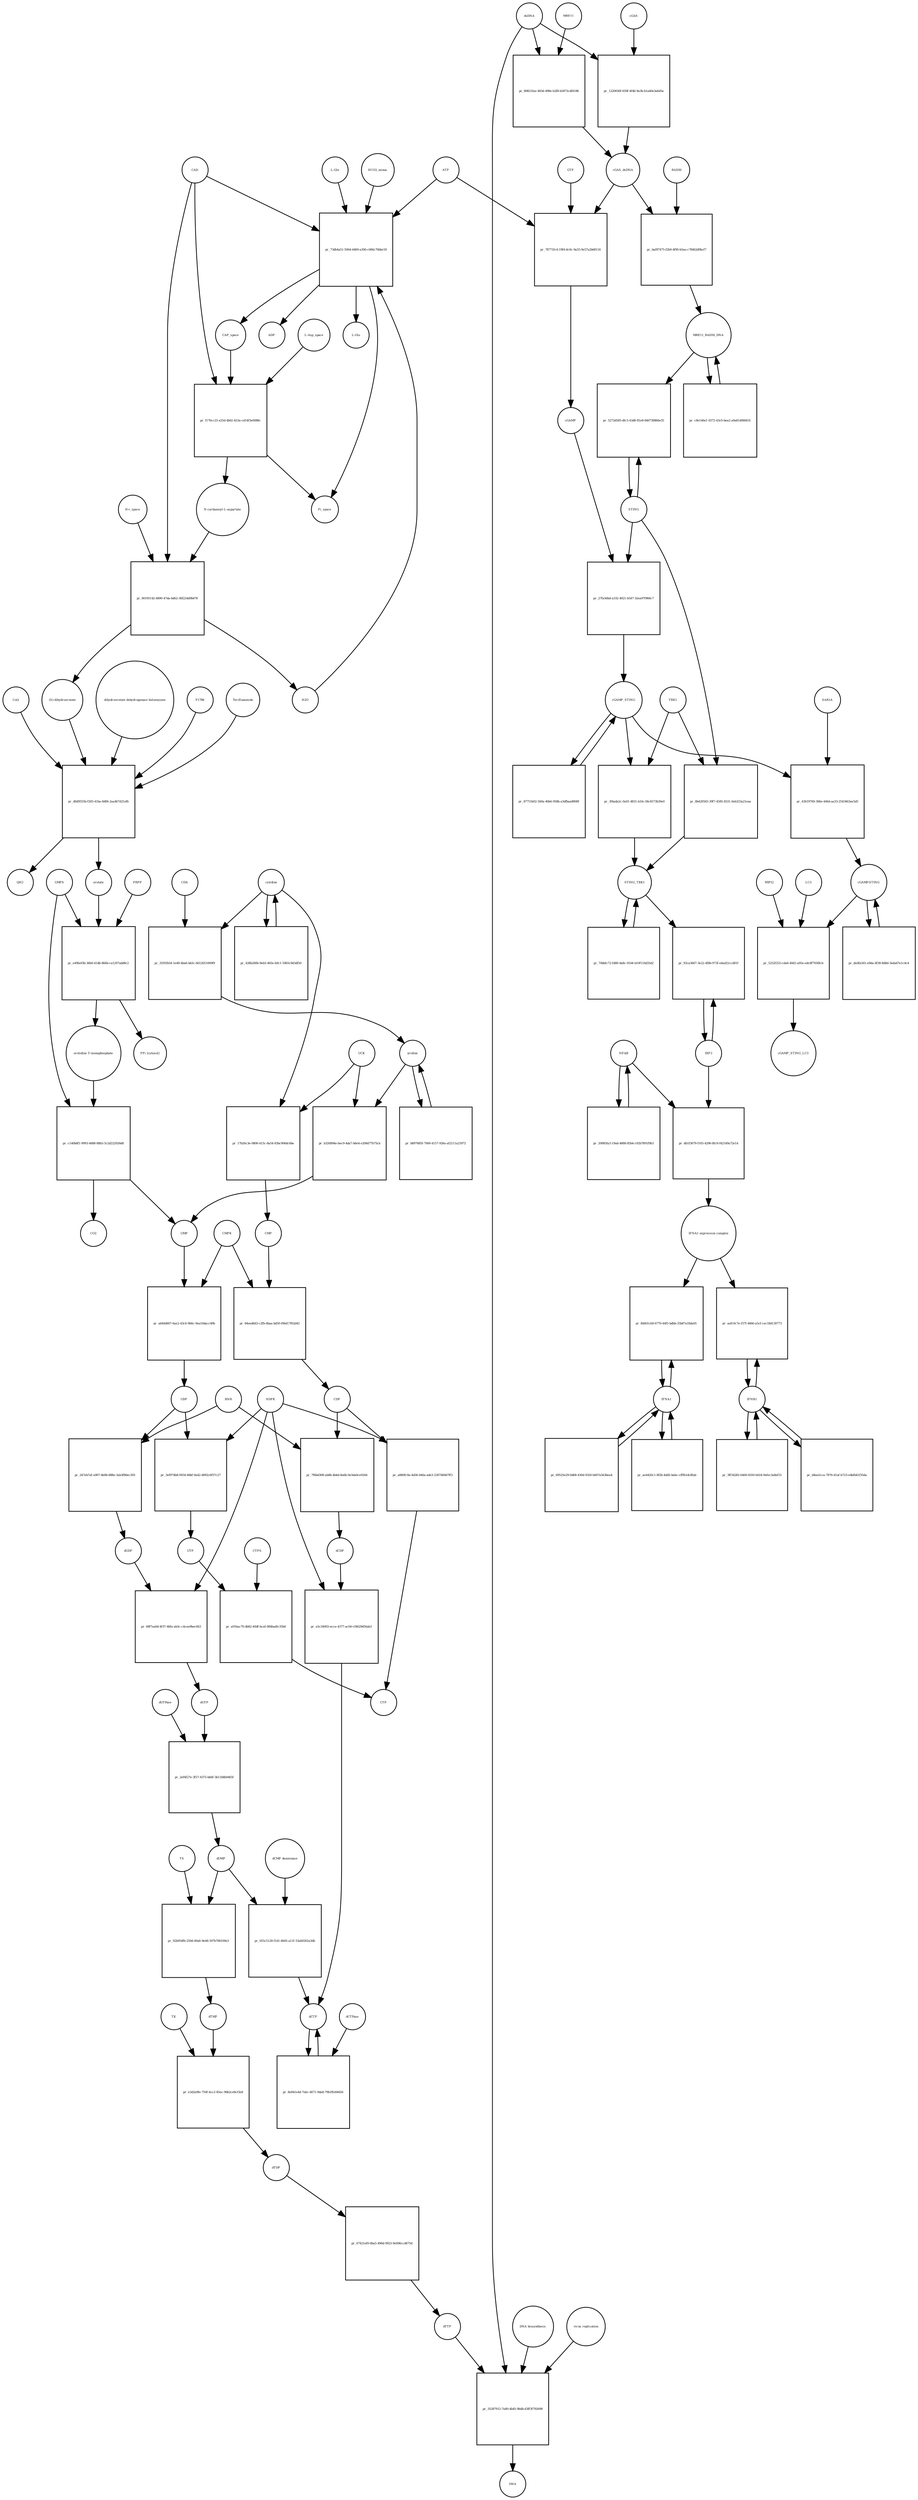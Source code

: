 strict digraph  {
"L-Gln" [annotation="", bipartite=0, cls="simple chemical", fontsize=4, label="L-Gln", shape=circle];
"pr_73db4a51-5064-4469-a300-c066c76bbc50" [annotation="", bipartite=1, cls=process, fontsize=4, label="pr_73db4a51-5064-4469-a300-c066c76bbc50", shape=square];
CAP_space [annotation="", bipartite=0, cls="simple chemical", fontsize=4, label=CAP_space, shape=circle];
CAD [annotation="", bipartite=0, cls=macromolecule, fontsize=4, label=CAD, shape=circle];
HCO3_minus [annotation="", bipartite=0, cls="simple chemical", fontsize=4, label=HCO3_minus, shape=circle];
H2O [annotation="", bipartite=0, cls="simple chemical", fontsize=4, label=H2O, shape=circle];
ATP [annotation="", bipartite=0, cls="simple chemical", fontsize=4, label=ATP, shape=circle];
"L-Glu" [annotation="", bipartite=0, cls="simple chemical", fontsize=4, label="L-Glu", shape=circle];
ADP [annotation="", bipartite=0, cls="simple chemical", fontsize=4, label=ADP, shape=circle];
Pi_space [annotation="", bipartite=0, cls="simple chemical", fontsize=4, label=Pi_space, shape=circle];
cytidine [annotation="", bipartite=0, cls="simple chemical", fontsize=4, label=cytidine, shape=circle];
"pr_3591fb54-1e48-4ba6-bb5c-6612651009f9" [annotation="", bipartite=1, cls=process, fontsize=4, label="pr_3591fb54-1e48-4ba6-bb5c-6612651009f9", shape=square];
uridine [annotation="", bipartite=0, cls="simple chemical", fontsize=4, label=uridine, shape=circle];
CDA [annotation="", bipartite=0, cls=macromolecule, fontsize=4, label=CDA, shape=circle];
"pr_b326894e-bec9-4da7-b6e4-e208d77b75cb" [annotation="", bipartite=1, cls=process, fontsize=4, label="pr_b326894e-bec9-4da7-b6e4-e208d77b75cb", shape=square];
UMP [annotation="", bipartite=0, cls="simple chemical", fontsize=4, label=UMP, shape=circle];
UCK [annotation="", bipartite=0, cls=macromolecule, fontsize=4, label=UCK, shape=circle];
"pr_17b26c3e-0806-415c-8a54-83bc906dc6be" [annotation="", bipartite=1, cls=process, fontsize=4, label="pr_17b26c3e-0806-415c-8a54-83bc906dc6be", shape=square];
CMP [annotation="", bipartite=0, cls="simple chemical", fontsize=4, label=CMP, shape=circle];
"pr_b897685f-7000-4157-926a-af2111a23972" [annotation="", bipartite=1, cls=process, fontsize=4, label="pr_b897685f-7000-4157-926a-af2111a23972", shape=square];
"pr_428b260b-9eb5-465e-b9c1-5965c9d3df50" [annotation="", bipartite=1, cls=process, fontsize=4, label="pr_428b260b-9eb5-465e-b9c1-5965c9d3df50", shape=square];
"pr_ab44d607-6ae2-43c6-9b6c-9ea16dacc49b" [annotation="", bipartite=1, cls=process, fontsize=4, label="pr_ab44d607-6ae2-43c6-9b6c-9ea16dacc49b", shape=square];
UDP [annotation="", bipartite=0, cls="simple chemical", fontsize=4, label=UDP, shape=circle];
CMPK [annotation="", bipartite=0, cls=macromolecule, fontsize=4, label=CMPK, shape=circle];
"pr_84eed6d3-c2fb-4baa-bd50-f66d17f62d42" [annotation="", bipartite=1, cls=process, fontsize=4, label="pr_84eed6d3-c2fb-4baa-bd50-f66d17f62d42", shape=square];
CDP [annotation="", bipartite=0, cls="simple chemical", fontsize=4, label=CDP, shape=circle];
"pr_3ef974b8-0934-46bf-9a42-d992c6f57c27" [annotation="", bipartite=1, cls=process, fontsize=4, label="pr_3ef974b8-0934-46bf-9a42-d992c6f57c27", shape=square];
UTP [annotation="", bipartite=0, cls="simple chemical", fontsize=4, label=UTP, shape=circle];
NDPK [annotation="", bipartite=0, cls=macromolecule, fontsize=4, label=NDPK, shape=circle];
"pr_a880fc9a-4d36-446a-ade3-230748467ff3" [annotation="", bipartite=1, cls=process, fontsize=4, label="pr_a880fc9a-4d36-446a-ade3-230748467ff3", shape=square];
CTP [annotation="", bipartite=0, cls="simple chemical", fontsize=4, label=CTP, shape=circle];
"pr_a91bac70-db82-40df-bcaf-084ba4fc35b6" [annotation="", bipartite=1, cls=process, fontsize=4, label="pr_a91bac70-db82-40df-bcaf-084ba4fc35b6", shape=square];
CTPS [annotation="", bipartite=0, cls=macromolecule, fontsize=4, label=CTPS, shape=circle];
"pr_247eb7af-a907-4b9b-888e-3ab3f86ec393" [annotation="", bipartite=1, cls=process, fontsize=4, label="pr_247eb7af-a907-4b9b-888e-3ab3f86ec393", shape=square];
dUDP [annotation="", bipartite=0, cls="simple chemical", fontsize=4, label=dUDP, shape=circle];
RNR [annotation="", bipartite=0, cls=macromolecule, fontsize=4, label=RNR, shape=circle];
"pr_68f7aa0d-4f37-46fa-ab3c-c4cea9bec663" [annotation="", bipartite=1, cls=process, fontsize=4, label="pr_68f7aa0d-4f37-46fa-ab3c-c4cea9bec663", shape=square];
dUTP [annotation="", bipartite=0, cls="simple chemical", fontsize=4, label=dUTP, shape=circle];
dCDP [annotation="", bipartite=0, cls="simple chemical", fontsize=4, label=dCDP, shape=circle];
"pr_a5c34003-ecce-4377-ac04-cf4629d56ab3" [annotation="", bipartite=1, cls=process, fontsize=4, label="pr_a5c34003-ecce-4377-ac04-cf4629d56ab3", shape=square];
dCTP [annotation="", bipartite=0, cls="simple chemical", fontsize=4, label=dCTP, shape=circle];
"pr_7f6bd308-ab8b-4b4d-8a6b-0e3da0ce9244" [annotation="", bipartite=1, cls=process, fontsize=4, label="pr_7f6bd308-ab8b-4b4d-8a6b-0e3da0ce9244", shape=square];
"pr_2ef6f27e-3f57-4375-bb6f-3b11b8b0465f" [annotation="", bipartite=1, cls=process, fontsize=4, label="pr_2ef6f27e-3f57-4375-bb6f-3b11b8b0465f", shape=square];
dUMP [annotation="", bipartite=0, cls="simple chemical", fontsize=4, label=dUMP, shape=circle];
dUTPase [annotation="", bipartite=0, cls=macromolecule, fontsize=4, label=dUTPase, shape=circle];
"pr_8e841e4d-7ebc-4671-9da8-79b1ffe84656" [annotation="", bipartite=1, cls=process, fontsize=4, label="pr_8e841e4d-7ebc-4671-9da8-79b1ffe84656", shape=square];
dCTPase [annotation="", bipartite=0, cls=macromolecule, fontsize=4, label=dCTPase, shape=circle];
"pr_055c5128-f1d1-4b05-a11f-33a60202a3db" [annotation="", bipartite=1, cls=process, fontsize=4, label="pr_055c5128-f1d1-4b05-a11f-33a60202a3db", shape=square];
"dCMP deaminase" [annotation="", bipartite=0, cls=macromolecule, fontsize=4, label="dCMP deaminase", shape=circle];
"pr_92b954fb-259d-49a6-9e48-597b786109e3" [annotation="", bipartite=1, cls=process, fontsize=4, label="pr_92b954fb-259d-49a6-9e48-597b786109e3", shape=square];
dTMP [annotation="", bipartite=0, cls="simple chemical", fontsize=4, label=dTMP, shape=circle];
TS [annotation="", bipartite=0, cls=macromolecule, fontsize=4, label=TS, shape=circle];
"pr_e3d2a9fe-750f-4cc2-85ec-96b2ce8cf3e8" [annotation="", bipartite=1, cls=process, fontsize=4, label="pr_e3d2a9fe-750f-4cc2-85ec-96b2ce8cf3e8", shape=square];
dTDP [annotation="", bipartite=0, cls="simple chemical", fontsize=4, label=dTDP, shape=circle];
TK [annotation="", bipartite=0, cls=macromolecule, fontsize=4, label=TK, shape=circle];
"pr_67421ef0-6ba5-496d-9923-9e006ccd675d" [annotation="", bipartite=1, cls=process, fontsize=4, label="pr_67421ef0-6ba5-496d-9923-9e006ccd675d", shape=square];
dTTP [annotation="", bipartite=0, cls="simple chemical", fontsize=4, label=dTTP, shape=circle];
dsDNA [annotation="", bipartite=0, cls="simple chemical", fontsize=4, label=dsDNA, shape=circle];
"pr_1220650f-659f-4f4b-9a3b-b1a40e3a6d5a" [annotation="", bipartite=1, cls=process, fontsize=4, label="pr_1220650f-659f-4f4b-9a3b-b1a40e3a6d5a", shape=square];
cGAS [annotation="", bipartite=0, cls=macromolecule, fontsize=4, label=cGAS, shape=circle];
cGAS_dsDNA [annotation="", bipartite=0, cls=complex, fontsize=4, label=cGAS_dsDNA, shape=circle];
"pr_78771fc4-19f4-4c0c-9a55-9e57a2b68116" [annotation="", bipartite=1, cls=process, fontsize=4, label="pr_78771fc4-19f4-4c0c-9a55-9e57a2b68116", shape=square];
GTP [annotation="", bipartite=0, cls="simple chemical", fontsize=4, label=GTP, shape=circle];
cGAMP [annotation="", bipartite=0, cls="simple chemical", fontsize=4, label=cGAMP, shape=circle];
"pr_27fa56bd-a332-4921-b547-32ea97f966c7" [annotation="", bipartite=1, cls=process, fontsize=4, label="pr_27fa56bd-a332-4921-b547-32ea97f966c7", shape=square];
STING [annotation="", bipartite=0, cls="macromolecule multimer", fontsize=4, label=STING, shape=circle];
cGAMP_STING [annotation="", bipartite=0, cls=complex, fontsize=4, label=cGAMP_STING, shape=circle];
TBK1 [annotation="", bipartite=0, cls=macromolecule, fontsize=4, label=TBK1, shape=circle];
"pr_3f4ada2c-0a01-4831-b1fe-58c6573b39e0" [annotation="", bipartite=1, cls=process, fontsize=4, label="pr_3f4ada2c-0a01-4831-b1fe-58c6573b39e0", shape=square];
STING_TBK1 [annotation="", bipartite=0, cls=complex, fontsize=4, label=STING_TBK1, shape=circle];
"pr_87751b02-560a-46b6-958b-e3dfbaa8908f" [annotation="", bipartite=1, cls=process, fontsize=4, label="pr_87751b02-560a-46b6-958b-e3dfbaa8908f", shape=square];
"pr_70bbfc72-fd89-4a8c-9164-b10f116d35d2" [annotation="", bipartite=1, cls=process, fontsize=4, label="pr_70bbfc72-fd89-4a8c-9164-b10f116d35d2", shape=square];
"NF-kB" [annotation="", bipartite=0, cls=complex, fontsize=4, label="NF-kB", shape=circle];
"pr_20985fa3-19ad-4888-85b4-c92b7891f9b3" [annotation="", bipartite=1, cls=process, fontsize=4, label="pr_20985fa3-19ad-4888-85b4-c92b7891f9b3", shape=square];
IFNA1 [annotation="", bipartite=0, cls="nucleic acid feature", fontsize=4, label=IFNA1, shape=circle];
"pr_ae4420c1-8f2b-4dd5-bebc-cfffb1dc8fab" [annotation="", bipartite=1, cls=process, fontsize=4, label="pr_ae4420c1-8f2b-4dd5-bebc-cfffb1dc8fab", shape=square];
IFNB1 [annotation="", bipartite=0, cls="nucleic acid feature", fontsize=4, label=IFNB1, shape=circle];
"pr_d4ea5cca-7876-41af-b723-e4bfb41f35da" [annotation="", bipartite=1, cls=process, fontsize=4, label="pr_d4ea5cca-7876-41af-b723-e4bfb41f35da", shape=square];
"pr_69525e29-0d68-430d-9320-b607a563bea4" [annotation="", bipartite=1, cls=process, fontsize=4, label="pr_69525e29-0d68-430d-9320-b607a563bea4", shape=square];
"pr_3ff34282-6460-4550-b024-0efec3a8ef31" [annotation="", bipartite=1, cls=process, fontsize=4, label="pr_3ff34282-6460-4550-b024-0efec3a8ef31", shape=square];
"pr_aefc0c7e-f37f-4466-a5cf-cec18d139773" [annotation="", bipartite=1, cls=process, fontsize=4, label="pr_aefc0c7e-f37f-4466-a5cf-cec18d139773", shape=square];
"IFNA1 expression complex" [annotation="", bipartite=0, cls=complex, fontsize=4, label="IFNA1 expression complex", shape=circle];
"cGAMP-STING" [annotation="", bipartite=0, cls=complex, fontsize=4, label="cGAMP-STING", shape=circle];
"pr_dedfa561-e9da-4f38-8d8d-3eda67e1c4c4" [annotation="", bipartite=1, cls=process, fontsize=4, label="pr_dedfa561-e9da-4f38-8d8d-3eda67e1c4c4", shape=square];
"pr_80821fae-483d-498e-b2f8-b5873cdf4186" [annotation="", bipartite=1, cls=process, fontsize=4, label="pr_80821fae-483d-498e-b2f8-b5873cdf4186", shape=square];
MRE11 [annotation="", bipartite=0, cls="macromolecule multimer", fontsize=4, label=MRE11, shape=circle];
RAD50 [annotation="", bipartite=0, cls="macromolecule multimer", fontsize=4, label=RAD50, shape=circle];
"pr_baf87475-f2b9-4f90-b5ee-c78462d9bcf7" [annotation="", bipartite=1, cls=process, fontsize=4, label="pr_baf87475-f2b9-4f90-b5ee-c78462d9bcf7", shape=square];
MRE11_RAD50_DNA [annotation="", bipartite=0, cls=complex, fontsize=4, label=MRE11_RAD50_DNA, shape=circle];
IRF3 [annotation="", bipartite=0, cls="macromolecule multimer", fontsize=4, label=IRF3, shape=circle];
"pr_93ca3667-3e22-4f8b-973f-e4ad21ccd01f" [annotation="", bipartite=1, cls=process, fontsize=4, label="pr_93ca3667-3e22-4f8b-973f-e4ad21ccd01f", shape=square];
"pr_43619769-366e-446d-ae33-2543463ee5d5" [annotation="", bipartite=1, cls=process, fontsize=4, label="pr_43619769-366e-446d-ae33-2543463ee5d5", shape=square];
SAR1A [annotation="", bipartite=0, cls=macromolecule, fontsize=4, label=SAR1A, shape=circle];
"pr_5252f255-cda6-40d1-a95e-edc8f7930fcb" [annotation="", bipartite=1, cls=process, fontsize=4, label="pr_5252f255-cda6-40d1-a95e-edc8f7930fcb", shape=square];
LC3 [annotation="", bipartite=0, cls=macromolecule, fontsize=4, label=LC3, shape=circle];
cGAMP_STING_LC3 [annotation="", bipartite=0, cls=complex, fontsize=4, label=cGAMP_STING_LC3, shape=circle];
WIPI2 [annotation="", bipartite=0, cls=macromolecule, fontsize=4, label=WIPI2, shape=circle];
"pr_5272d585-dfc3-43d8-81e8-846738866e55" [annotation="", bipartite=1, cls=process, fontsize=4, label="pr_5272d585-dfc3-43d8-81e8-846738866e55", shape=square];
"pr_8b420565-39f7-4585-8331-0eb333a21eae" [annotation="", bipartite=1, cls=process, fontsize=4, label="pr_8b420565-39f7-4585-8331-0eb333a21eae", shape=square];
"pr_c8e146e1-0372-43c0-bea2-a9a81d066631" [annotation="", bipartite=1, cls=process, fontsize=4, label="pr_c8e146e1-0372-43c0-bea2-a9a81d066631", shape=square];
"pr_f170cc23-e25d-4b02-b53a-cd14f3e0088c" [annotation="", bipartite=1, cls=process, fontsize=4, label="pr_f170cc23-e25d-4b02-b53a-cd14f3e0088c", shape=square];
"N-carbamoyl-L-aspartate" [annotation="", bipartite=0, cls="simple chemical", fontsize=4, label="N-carbamoyl-L-aspartate", shape=circle];
"L-Asp_space" [annotation="", bipartite=0, cls="simple chemical", fontsize=4, label="L-Asp_space", shape=circle];
"pr_00195142-6890-47da-bd62-36f224d9b678" [annotation="", bipartite=1, cls=process, fontsize=4, label="pr_00195142-6890-47da-bd62-36f224d9b678", shape=square];
"(S)-dihydroorotate" [annotation="", bipartite=0, cls="simple chemical", fontsize=4, label="(S)-dihydroorotate", shape=circle];
"H+_space" [annotation="", bipartite=0, cls="simple chemical", fontsize=4, label="H+_space", shape=circle];
"pr_d0d9555b-f205-41be-8d06-2aa467d21efb" [annotation="", bipartite=1, cls=process, fontsize=4, label="pr_d0d9555b-f205-41be-8d06-2aa467d21efb", shape=square];
orotate [annotation="", bipartite=0, cls="simple chemical", fontsize=4, label=orotate, shape=circle];
"dihydroorotate dehydrogenase holoenzyme" [annotation="", bipartite=0, cls="simple chemical", fontsize=4, label="dihydroorotate dehydrogenase holoenzyme", shape=circle];
P1788 [annotation="", bipartite=0, cls="simple chemical", fontsize=4, label=P1788, shape=circle];
Teriflunomide [annotation="", bipartite=0, cls="simple chemical", fontsize=4, label=Teriflunomide, shape=circle];
CoQ [annotation="", bipartite=0, cls="simple chemical", fontsize=4, label=CoQ, shape=circle];
QH2 [annotation="", bipartite=0, cls="simple chemical", fontsize=4, label=QH2, shape=circle];
"pr_e49fa93b-36b0-41db-866b-ca1297add8c2" [annotation="", bipartite=1, cls=process, fontsize=4, label="pr_e49fa93b-36b0-41db-866b-ca1297add8c2", shape=square];
"orotidine 5'-monophosphate" [annotation="", bipartite=0, cls="simple chemical", fontsize=4, label="orotidine 5'-monophosphate", shape=circle];
UMPS [annotation="", bipartite=0, cls="macromolecule multimer", fontsize=4, label=UMPS, shape=circle];
PRPP [annotation="", bipartite=0, cls="simple chemical", fontsize=4, label=PRPP, shape=circle];
"PPi [cytosol]" [annotation="", bipartite=0, cls="simple chemical", fontsize=4, label="PPi [cytosol]", shape=circle];
"pr_c140b8f1-9993-4688-88b5-5c2d222926d8" [annotation="", bipartite=1, cls=process, fontsize=4, label="pr_c140b8f1-9993-4688-88b5-5c2d222926d8", shape=square];
CO2 [annotation="", bipartite=0, cls="simple chemical", fontsize=4, label=CO2, shape=circle];
"pr_35287912-7a80-4b45-9bdb-d3ff3f792698" [annotation="", bipartite=1, cls=process, fontsize=4, label="pr_35287912-7a80-4b45-9bdb-d3ff3f792698", shape=square];
DNA [annotation="", bipartite=0, cls="nucleic acid feature", fontsize=4, label=DNA, shape=circle];
"DNA biosynthesis" [annotation="urn_miriam_obo.go_GO%3A0071897", bipartite=0, cls=phenotype, fontsize=4, label="DNA biosynthesis", shape=circle];
"virus replication" [annotation="", bipartite=0, cls=phenotype, fontsize=4, label="virus replication", shape=circle];
"pr_8d401cb9-6770-44f5-bdbb-35b87a18da05" [annotation="", bipartite=1, cls=process, fontsize=4, label="pr_8d401cb9-6770-44f5-bdbb-35b87a18da05", shape=square];
"pr_db1f3679-f165-4296-8fc9-f42149a72e14" [annotation="", bipartite=1, cls=process, fontsize=4, label="pr_db1f3679-f165-4296-8fc9-f42149a72e14", shape=square];
"L-Gln" -> "pr_73db4a51-5064-4469-a300-c066c76bbc50"  [annotation="", interaction_type=consumption];
"pr_73db4a51-5064-4469-a300-c066c76bbc50" -> CAP_space  [annotation="", interaction_type=production];
"pr_73db4a51-5064-4469-a300-c066c76bbc50" -> "L-Glu"  [annotation="", interaction_type=production];
"pr_73db4a51-5064-4469-a300-c066c76bbc50" -> ADP  [annotation="", interaction_type=production];
"pr_73db4a51-5064-4469-a300-c066c76bbc50" -> Pi_space  [annotation="", interaction_type=production];
CAP_space -> "pr_f170cc23-e25d-4b02-b53a-cd14f3e0088c"  [annotation="", interaction_type=consumption];
CAD -> "pr_73db4a51-5064-4469-a300-c066c76bbc50"  [annotation=urn_miriam_reactome_REACT_1698, interaction_type=catalysis];
CAD -> "pr_f170cc23-e25d-4b02-b53a-cd14f3e0088c"  [annotation=urn_miriam_reactome_REACT_1698, interaction_type=catalysis];
CAD -> "pr_00195142-6890-47da-bd62-36f224d9b678"  [annotation=urn_miriam_reactome_REACT_1698, interaction_type=catalysis];
HCO3_minus -> "pr_73db4a51-5064-4469-a300-c066c76bbc50"  [annotation="", interaction_type=consumption];
H2O -> "pr_73db4a51-5064-4469-a300-c066c76bbc50"  [annotation="", interaction_type=consumption];
ATP -> "pr_73db4a51-5064-4469-a300-c066c76bbc50"  [annotation="", interaction_type=consumption];
ATP -> "pr_78771fc4-19f4-4c0c-9a55-9e57a2b68116"  [annotation="", interaction_type=consumption];
cytidine -> "pr_3591fb54-1e48-4ba6-bb5c-6612651009f9"  [annotation="", interaction_type=consumption];
cytidine -> "pr_17b26c3e-0806-415c-8a54-83bc906dc6be"  [annotation="", interaction_type=consumption];
cytidine -> "pr_428b260b-9eb5-465e-b9c1-5965c9d3df50"  [annotation="", interaction_type=consumption];
"pr_3591fb54-1e48-4ba6-bb5c-6612651009f9" -> uridine  [annotation="", interaction_type=production];
uridine -> "pr_b326894e-bec9-4da7-b6e4-e208d77b75cb"  [annotation="", interaction_type=consumption];
uridine -> "pr_b897685f-7000-4157-926a-af2111a23972"  [annotation="", interaction_type=consumption];
CDA -> "pr_3591fb54-1e48-4ba6-bb5c-6612651009f9"  [annotation="", interaction_type=catalysis];
"pr_b326894e-bec9-4da7-b6e4-e208d77b75cb" -> UMP  [annotation="", interaction_type=production];
UMP -> "pr_ab44d607-6ae2-43c6-9b6c-9ea16dacc49b"  [annotation="", interaction_type=consumption];
UCK -> "pr_b326894e-bec9-4da7-b6e4-e208d77b75cb"  [annotation="", interaction_type=catalysis];
UCK -> "pr_17b26c3e-0806-415c-8a54-83bc906dc6be"  [annotation="", interaction_type=catalysis];
"pr_17b26c3e-0806-415c-8a54-83bc906dc6be" -> CMP  [annotation="", interaction_type=production];
CMP -> "pr_84eed6d3-c2fb-4baa-bd50-f66d17f62d42"  [annotation="", interaction_type=consumption];
"pr_b897685f-7000-4157-926a-af2111a23972" -> uridine  [annotation="", interaction_type=production];
"pr_428b260b-9eb5-465e-b9c1-5965c9d3df50" -> cytidine  [annotation="", interaction_type=production];
"pr_ab44d607-6ae2-43c6-9b6c-9ea16dacc49b" -> UDP  [annotation="", interaction_type=production];
UDP -> "pr_3ef974b8-0934-46bf-9a42-d992c6f57c27"  [annotation="", interaction_type=consumption];
UDP -> "pr_247eb7af-a907-4b9b-888e-3ab3f86ec393"  [annotation="", interaction_type=consumption];
CMPK -> "pr_ab44d607-6ae2-43c6-9b6c-9ea16dacc49b"  [annotation="", interaction_type=catalysis];
CMPK -> "pr_84eed6d3-c2fb-4baa-bd50-f66d17f62d42"  [annotation="", interaction_type=catalysis];
"pr_84eed6d3-c2fb-4baa-bd50-f66d17f62d42" -> CDP  [annotation="", interaction_type=production];
CDP -> "pr_a880fc9a-4d36-446a-ade3-230748467ff3"  [annotation="", interaction_type=consumption];
CDP -> "pr_7f6bd308-ab8b-4b4d-8a6b-0e3da0ce9244"  [annotation="", interaction_type=consumption];
"pr_3ef974b8-0934-46bf-9a42-d992c6f57c27" -> UTP  [annotation="", interaction_type=production];
UTP -> "pr_a91bac70-db82-40df-bcaf-084ba4fc35b6"  [annotation="", interaction_type=consumption];
NDPK -> "pr_3ef974b8-0934-46bf-9a42-d992c6f57c27"  [annotation="", interaction_type=catalysis];
NDPK -> "pr_a880fc9a-4d36-446a-ade3-230748467ff3"  [annotation="", interaction_type=catalysis];
NDPK -> "pr_68f7aa0d-4f37-46fa-ab3c-c4cea9bec663"  [annotation="", interaction_type=catalysis];
NDPK -> "pr_a5c34003-ecce-4377-ac04-cf4629d56ab3"  [annotation="", interaction_type=catalysis];
"pr_a880fc9a-4d36-446a-ade3-230748467ff3" -> CTP  [annotation="", interaction_type=production];
"pr_a91bac70-db82-40df-bcaf-084ba4fc35b6" -> CTP  [annotation="", interaction_type=production];
CTPS -> "pr_a91bac70-db82-40df-bcaf-084ba4fc35b6"  [annotation="", interaction_type=catalysis];
"pr_247eb7af-a907-4b9b-888e-3ab3f86ec393" -> dUDP  [annotation="", interaction_type=production];
dUDP -> "pr_68f7aa0d-4f37-46fa-ab3c-c4cea9bec663"  [annotation="", interaction_type=consumption];
RNR -> "pr_247eb7af-a907-4b9b-888e-3ab3f86ec393"  [annotation="", interaction_type=catalysis];
RNR -> "pr_7f6bd308-ab8b-4b4d-8a6b-0e3da0ce9244"  [annotation="", interaction_type=catalysis];
"pr_68f7aa0d-4f37-46fa-ab3c-c4cea9bec663" -> dUTP  [annotation="", interaction_type=production];
dUTP -> "pr_2ef6f27e-3f57-4375-bb6f-3b11b8b0465f"  [annotation="", interaction_type=consumption];
dCDP -> "pr_a5c34003-ecce-4377-ac04-cf4629d56ab3"  [annotation="", interaction_type=consumption];
"pr_a5c34003-ecce-4377-ac04-cf4629d56ab3" -> dCTP  [annotation="", interaction_type=production];
dCTP -> "pr_8e841e4d-7ebc-4671-9da8-79b1ffe84656"  [annotation="", interaction_type=consumption];
"pr_7f6bd308-ab8b-4b4d-8a6b-0e3da0ce9244" -> dCDP  [annotation="", interaction_type=production];
"pr_2ef6f27e-3f57-4375-bb6f-3b11b8b0465f" -> dUMP  [annotation="", interaction_type=production];
dUMP -> "pr_055c5128-f1d1-4b05-a11f-33a60202a3db"  [annotation="", interaction_type=consumption];
dUMP -> "pr_92b954fb-259d-49a6-9e48-597b786109e3"  [annotation="", interaction_type=consumption];
dUTPase -> "pr_2ef6f27e-3f57-4375-bb6f-3b11b8b0465f"  [annotation="", interaction_type=catalysis];
"pr_8e841e4d-7ebc-4671-9da8-79b1ffe84656" -> dCTP  [annotation="", interaction_type=production];
dCTPase -> "pr_8e841e4d-7ebc-4671-9da8-79b1ffe84656"  [annotation="", interaction_type=catalysis];
"pr_055c5128-f1d1-4b05-a11f-33a60202a3db" -> dCTP  [annotation="", interaction_type=production];
"dCMP deaminase" -> "pr_055c5128-f1d1-4b05-a11f-33a60202a3db"  [annotation="", interaction_type=catalysis];
"pr_92b954fb-259d-49a6-9e48-597b786109e3" -> dTMP  [annotation="", interaction_type=production];
dTMP -> "pr_e3d2a9fe-750f-4cc2-85ec-96b2ce8cf3e8"  [annotation="", interaction_type=consumption];
TS -> "pr_92b954fb-259d-49a6-9e48-597b786109e3"  [annotation="", interaction_type=catalysis];
"pr_e3d2a9fe-750f-4cc2-85ec-96b2ce8cf3e8" -> dTDP  [annotation="", interaction_type=production];
dTDP -> "pr_67421ef0-6ba5-496d-9923-9e006ccd675d"  [annotation="", interaction_type=consumption];
TK -> "pr_e3d2a9fe-750f-4cc2-85ec-96b2ce8cf3e8"  [annotation="", interaction_type=catalysis];
"pr_67421ef0-6ba5-496d-9923-9e006ccd675d" -> dTTP  [annotation="", interaction_type=production];
dTTP -> "pr_35287912-7a80-4b45-9bdb-d3ff3f792698"  [annotation="", interaction_type=consumption];
dsDNA -> "pr_1220650f-659f-4f4b-9a3b-b1a40e3a6d5a"  [annotation="", interaction_type=consumption];
dsDNA -> "pr_80821fae-483d-498e-b2f8-b5873cdf4186"  [annotation="", interaction_type=consumption];
dsDNA -> "pr_35287912-7a80-4b45-9bdb-d3ff3f792698"  [annotation="", interaction_type=consumption];
"pr_1220650f-659f-4f4b-9a3b-b1a40e3a6d5a" -> cGAS_dsDNA  [annotation="", interaction_type=production];
cGAS -> "pr_1220650f-659f-4f4b-9a3b-b1a40e3a6d5a"  [annotation="", interaction_type=consumption];
cGAS_dsDNA -> "pr_78771fc4-19f4-4c0c-9a55-9e57a2b68116"  [annotation="", interaction_type=catalysis];
cGAS_dsDNA -> "pr_baf87475-f2b9-4f90-b5ee-c78462d9bcf7"  [annotation="", interaction_type=consumption];
"pr_78771fc4-19f4-4c0c-9a55-9e57a2b68116" -> cGAMP  [annotation="", interaction_type=production];
GTP -> "pr_78771fc4-19f4-4c0c-9a55-9e57a2b68116"  [annotation="", interaction_type=consumption];
cGAMP -> "pr_27fa56bd-a332-4921-b547-32ea97f966c7"  [annotation="", interaction_type=consumption];
"pr_27fa56bd-a332-4921-b547-32ea97f966c7" -> cGAMP_STING  [annotation="", interaction_type=production];
STING -> "pr_27fa56bd-a332-4921-b547-32ea97f966c7"  [annotation="", interaction_type=consumption];
STING -> "pr_5272d585-dfc3-43d8-81e8-846738866e55"  [annotation="", interaction_type=consumption];
STING -> "pr_8b420565-39f7-4585-8331-0eb333a21eae"  [annotation="", interaction_type=consumption];
cGAMP_STING -> "pr_3f4ada2c-0a01-4831-b1fe-58c6573b39e0"  [annotation="", interaction_type=consumption];
cGAMP_STING -> "pr_87751b02-560a-46b6-958b-e3dfbaa8908f"  [annotation="", interaction_type=consumption];
cGAMP_STING -> "pr_43619769-366e-446d-ae33-2543463ee5d5"  [annotation="", interaction_type=consumption];
TBK1 -> "pr_3f4ada2c-0a01-4831-b1fe-58c6573b39e0"  [annotation="", interaction_type=consumption];
TBK1 -> "pr_8b420565-39f7-4585-8331-0eb333a21eae"  [annotation="", interaction_type=consumption];
"pr_3f4ada2c-0a01-4831-b1fe-58c6573b39e0" -> STING_TBK1  [annotation="", interaction_type=production];
STING_TBK1 -> "pr_70bbfc72-fd89-4a8c-9164-b10f116d35d2"  [annotation="", interaction_type=consumption];
STING_TBK1 -> "pr_93ca3667-3e22-4f8b-973f-e4ad21ccd01f"  [annotation="", interaction_type=catalysis];
"pr_87751b02-560a-46b6-958b-e3dfbaa8908f" -> cGAMP_STING  [annotation="", interaction_type=production];
"pr_70bbfc72-fd89-4a8c-9164-b10f116d35d2" -> STING_TBK1  [annotation="", interaction_type=production];
"NF-kB" -> "pr_20985fa3-19ad-4888-85b4-c92b7891f9b3"  [annotation="", interaction_type=consumption];
"NF-kB" -> "pr_db1f3679-f165-4296-8fc9-f42149a72e14"  [annotation="", interaction_type=consumption];
"pr_20985fa3-19ad-4888-85b4-c92b7891f9b3" -> "NF-kB"  [annotation="", interaction_type=production];
IFNA1 -> "pr_ae4420c1-8f2b-4dd5-bebc-cfffb1dc8fab"  [annotation="", interaction_type=consumption];
IFNA1 -> "pr_69525e29-0d68-430d-9320-b607a563bea4"  [annotation="", interaction_type=consumption];
IFNA1 -> "pr_8d401cb9-6770-44f5-bdbb-35b87a18da05"  [annotation="", interaction_type=consumption];
"pr_ae4420c1-8f2b-4dd5-bebc-cfffb1dc8fab" -> IFNA1  [annotation="", interaction_type=production];
IFNB1 -> "pr_d4ea5cca-7876-41af-b723-e4bfb41f35da"  [annotation="", interaction_type=consumption];
IFNB1 -> "pr_3ff34282-6460-4550-b024-0efec3a8ef31"  [annotation="", interaction_type=consumption];
IFNB1 -> "pr_aefc0c7e-f37f-4466-a5cf-cec18d139773"  [annotation="", interaction_type=consumption];
"pr_d4ea5cca-7876-41af-b723-e4bfb41f35da" -> IFNB1  [annotation="", interaction_type=production];
"pr_69525e29-0d68-430d-9320-b607a563bea4" -> IFNA1  [annotation="", interaction_type=production];
"pr_3ff34282-6460-4550-b024-0efec3a8ef31" -> IFNB1  [annotation="", interaction_type=production];
"pr_aefc0c7e-f37f-4466-a5cf-cec18d139773" -> IFNB1  [annotation="", interaction_type=production];
"IFNA1 expression complex" -> "pr_aefc0c7e-f37f-4466-a5cf-cec18d139773"  [annotation="", interaction_type=stimulation];
"IFNA1 expression complex" -> "pr_8d401cb9-6770-44f5-bdbb-35b87a18da05"  [annotation="", interaction_type=stimulation];
"cGAMP-STING" -> "pr_dedfa561-e9da-4f38-8d8d-3eda67e1c4c4"  [annotation="", interaction_type=consumption];
"cGAMP-STING" -> "pr_5252f255-cda6-40d1-a95e-edc8f7930fcb"  [annotation="", interaction_type=consumption];
"pr_dedfa561-e9da-4f38-8d8d-3eda67e1c4c4" -> "cGAMP-STING"  [annotation="", interaction_type=production];
"pr_80821fae-483d-498e-b2f8-b5873cdf4186" -> cGAS_dsDNA  [annotation="", interaction_type=production];
MRE11 -> "pr_80821fae-483d-498e-b2f8-b5873cdf4186"  [annotation="", interaction_type=consumption];
RAD50 -> "pr_baf87475-f2b9-4f90-b5ee-c78462d9bcf7"  [annotation="", interaction_type=consumption];
"pr_baf87475-f2b9-4f90-b5ee-c78462d9bcf7" -> MRE11_RAD50_DNA  [annotation="", interaction_type=production];
MRE11_RAD50_DNA -> "pr_5272d585-dfc3-43d8-81e8-846738866e55"  [annotation="", interaction_type=catalysis];
MRE11_RAD50_DNA -> "pr_c8e146e1-0372-43c0-bea2-a9a81d066631"  [annotation="", interaction_type=consumption];
IRF3 -> "pr_93ca3667-3e22-4f8b-973f-e4ad21ccd01f"  [annotation="", interaction_type=consumption];
IRF3 -> "pr_db1f3679-f165-4296-8fc9-f42149a72e14"  [annotation="", interaction_type=consumption];
"pr_93ca3667-3e22-4f8b-973f-e4ad21ccd01f" -> IRF3  [annotation="", interaction_type=production];
"pr_43619769-366e-446d-ae33-2543463ee5d5" -> "cGAMP-STING"  [annotation="", interaction_type=production];
SAR1A -> "pr_43619769-366e-446d-ae33-2543463ee5d5"  [annotation="", interaction_type=catalysis];
"pr_5252f255-cda6-40d1-a95e-edc8f7930fcb" -> cGAMP_STING_LC3  [annotation="", interaction_type=production];
LC3 -> "pr_5252f255-cda6-40d1-a95e-edc8f7930fcb"  [annotation="", interaction_type=consumption];
WIPI2 -> "pr_5252f255-cda6-40d1-a95e-edc8f7930fcb"  [annotation="", interaction_type=catalysis];
"pr_5272d585-dfc3-43d8-81e8-846738866e55" -> STING  [annotation="", interaction_type=production];
"pr_8b420565-39f7-4585-8331-0eb333a21eae" -> STING_TBK1  [annotation="", interaction_type=production];
"pr_c8e146e1-0372-43c0-bea2-a9a81d066631" -> MRE11_RAD50_DNA  [annotation="", interaction_type=production];
"pr_f170cc23-e25d-4b02-b53a-cd14f3e0088c" -> "N-carbamoyl-L-aspartate"  [annotation="", interaction_type=production];
"pr_f170cc23-e25d-4b02-b53a-cd14f3e0088c" -> Pi_space  [annotation="", interaction_type=production];
"N-carbamoyl-L-aspartate" -> "pr_00195142-6890-47da-bd62-36f224d9b678"  [annotation="", interaction_type=consumption];
"L-Asp_space" -> "pr_f170cc23-e25d-4b02-b53a-cd14f3e0088c"  [annotation="", interaction_type=consumption];
"pr_00195142-6890-47da-bd62-36f224d9b678" -> "(S)-dihydroorotate"  [annotation="", interaction_type=production];
"pr_00195142-6890-47da-bd62-36f224d9b678" -> H2O  [annotation="", interaction_type=production];
"(S)-dihydroorotate" -> "pr_d0d9555b-f205-41be-8d06-2aa467d21efb"  [annotation="", interaction_type=consumption];
"H+_space" -> "pr_00195142-6890-47da-bd62-36f224d9b678"  [annotation="", interaction_type=consumption];
"pr_d0d9555b-f205-41be-8d06-2aa467d21efb" -> orotate  [annotation="", interaction_type=production];
"pr_d0d9555b-f205-41be-8d06-2aa467d21efb" -> QH2  [annotation="", interaction_type=production];
orotate -> "pr_e49fa93b-36b0-41db-866b-ca1297add8c2"  [annotation="", interaction_type=consumption];
"dihydroorotate dehydrogenase holoenzyme" -> "pr_d0d9555b-f205-41be-8d06-2aa467d21efb"  [annotation=urn_miriam_reactome_REACT_1698, interaction_type=catalysis];
P1788 -> "pr_d0d9555b-f205-41be-8d06-2aa467d21efb"  [annotation=urn_miriam_reactome_REACT_1698, interaction_type=inhibition];
Teriflunomide -> "pr_d0d9555b-f205-41be-8d06-2aa467d21efb"  [annotation=urn_miriam_reactome_REACT_1698, interaction_type=inhibition];
CoQ -> "pr_d0d9555b-f205-41be-8d06-2aa467d21efb"  [annotation="", interaction_type=consumption];
"pr_e49fa93b-36b0-41db-866b-ca1297add8c2" -> "orotidine 5'-monophosphate"  [annotation="", interaction_type=production];
"pr_e49fa93b-36b0-41db-866b-ca1297add8c2" -> "PPi [cytosol]"  [annotation="", interaction_type=production];
"orotidine 5'-monophosphate" -> "pr_c140b8f1-9993-4688-88b5-5c2d222926d8"  [annotation="", interaction_type=consumption];
UMPS -> "pr_e49fa93b-36b0-41db-866b-ca1297add8c2"  [annotation=urn_miriam_reactome_REACT_1698, interaction_type=catalysis];
UMPS -> "pr_c140b8f1-9993-4688-88b5-5c2d222926d8"  [annotation=urn_miriam_reactome_REACT_1698, interaction_type=catalysis];
PRPP -> "pr_e49fa93b-36b0-41db-866b-ca1297add8c2"  [annotation="", interaction_type=consumption];
"pr_c140b8f1-9993-4688-88b5-5c2d222926d8" -> UMP  [annotation="", interaction_type=production];
"pr_c140b8f1-9993-4688-88b5-5c2d222926d8" -> CO2  [annotation="", interaction_type=production];
"pr_35287912-7a80-4b45-9bdb-d3ff3f792698" -> DNA  [annotation="", interaction_type=production];
"DNA biosynthesis" -> "pr_35287912-7a80-4b45-9bdb-d3ff3f792698"  [annotation="", interaction_type=catalysis];
"virus replication" -> "pr_35287912-7a80-4b45-9bdb-d3ff3f792698"  [annotation="", interaction_type=inhibition];
"pr_8d401cb9-6770-44f5-bdbb-35b87a18da05" -> IFNA1  [annotation="", interaction_type=production];
"pr_db1f3679-f165-4296-8fc9-f42149a72e14" -> "IFNA1 expression complex"  [annotation="", interaction_type=production];
}
